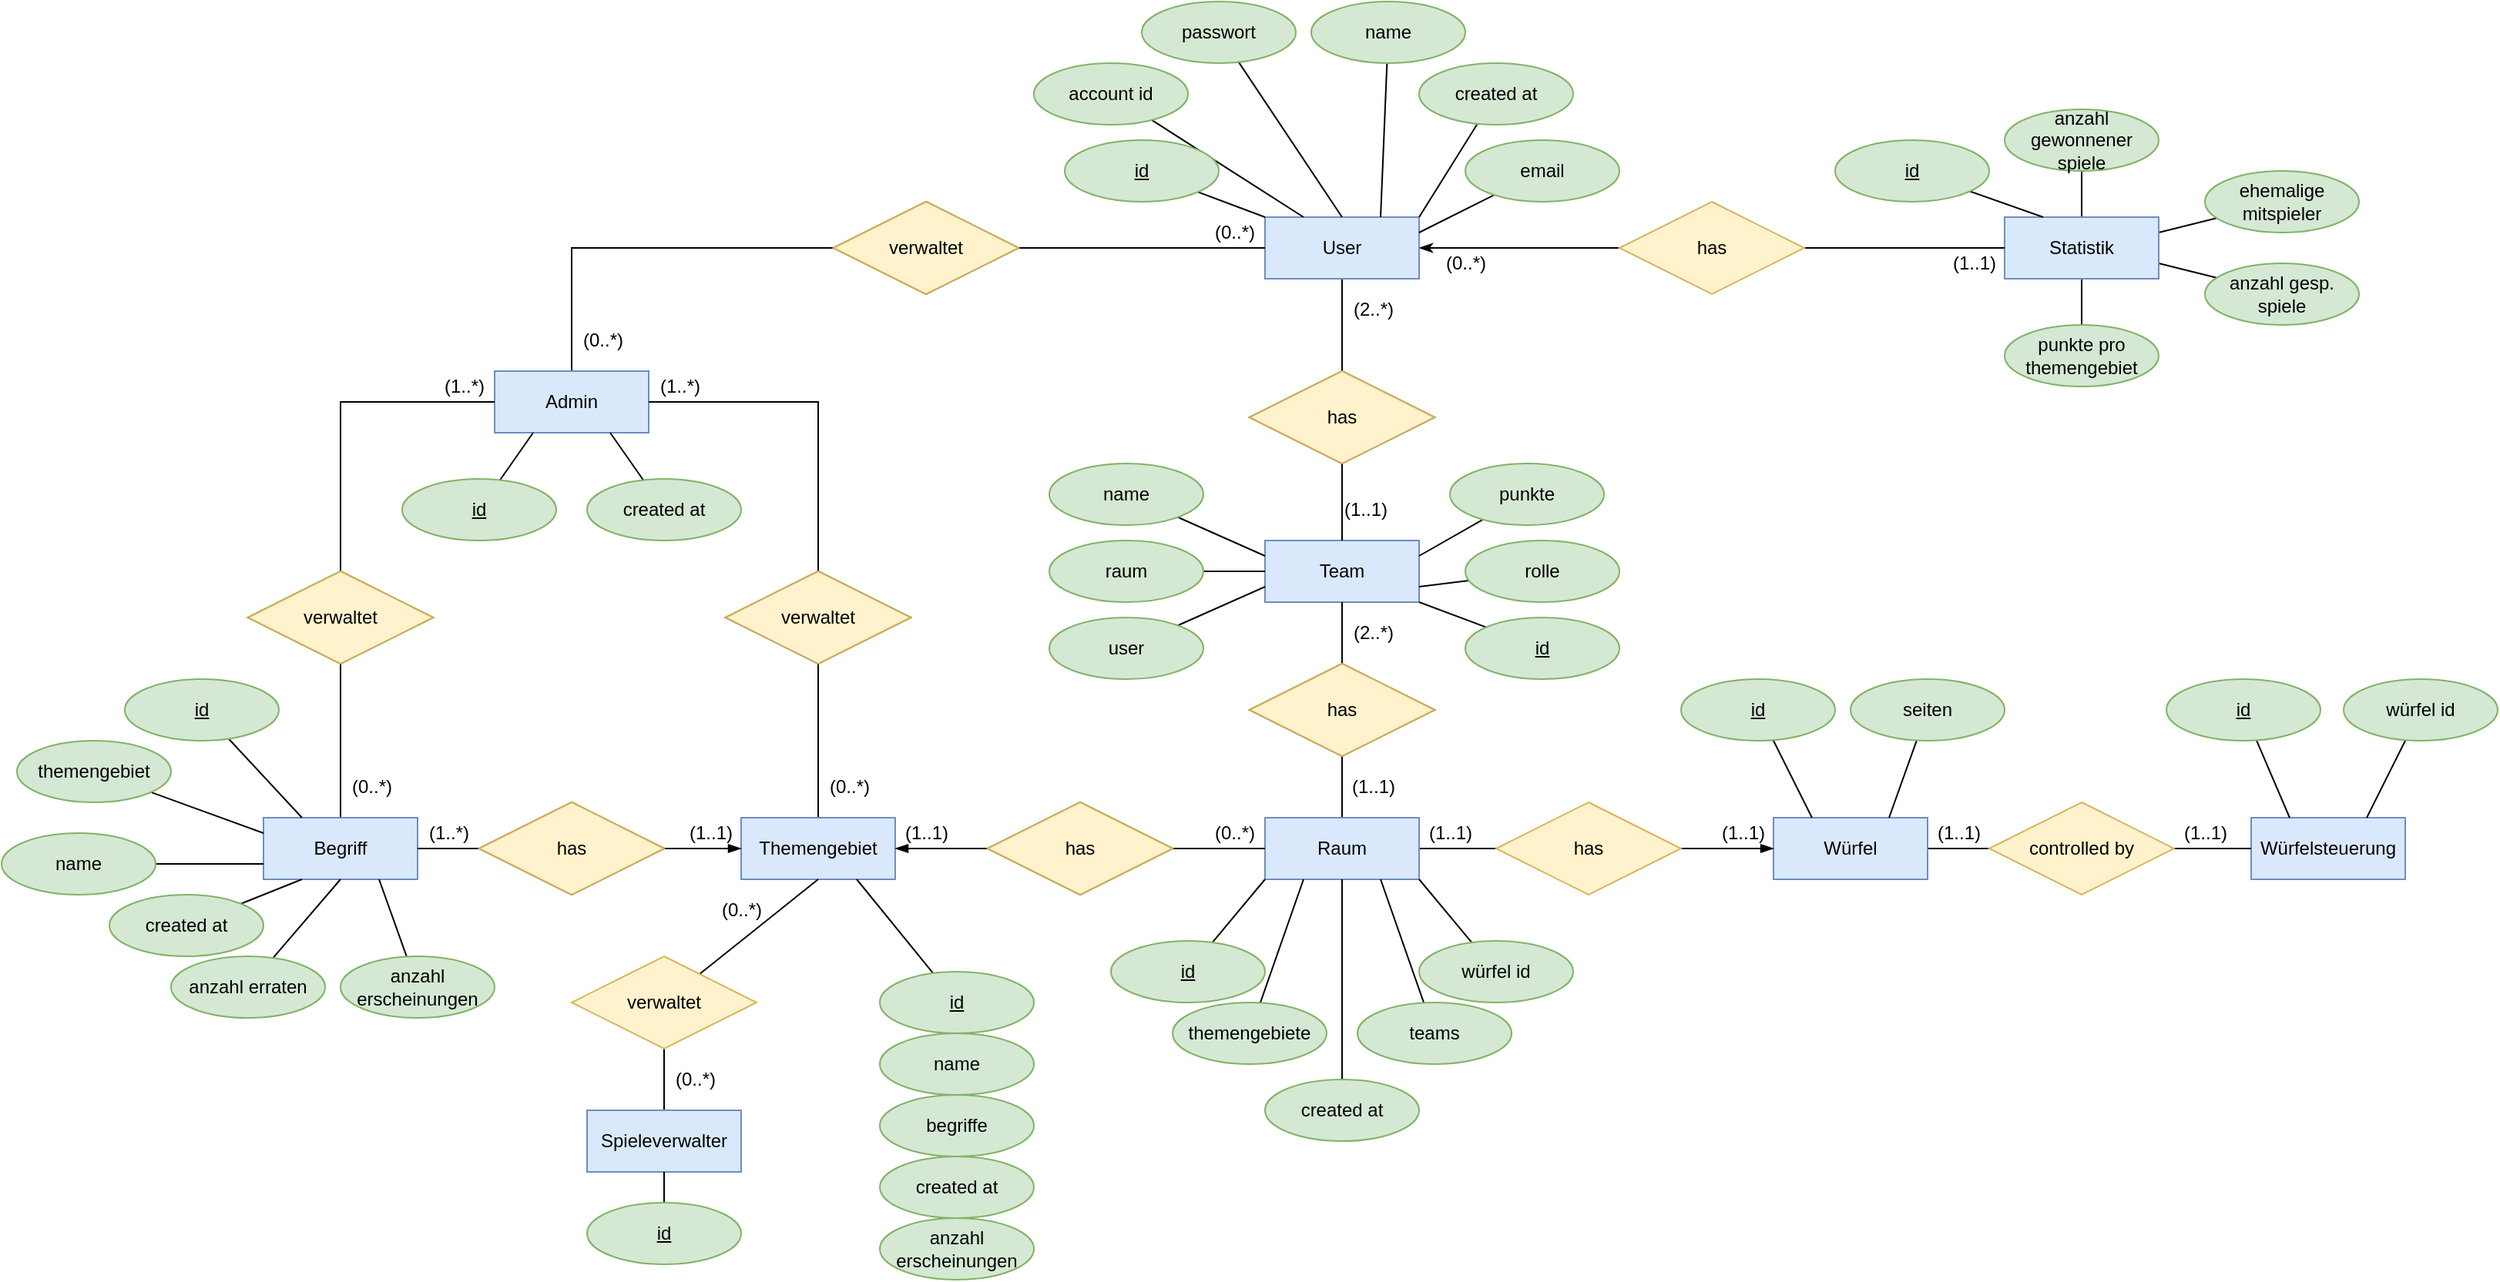 <mxfile version="14.4.8" type="device"><diagram id="R2lEEEUBdFMjLlhIrx00" name="Page-1"><mxGraphModel dx="2805" dy="898" grid="1" gridSize="10" guides="1" tooltips="1" connect="1" arrows="1" fold="1" page="1" pageScale="1" pageWidth="850" pageHeight="1100" math="0" shadow="0" extFonts="Permanent Marker^https://fonts.googleapis.com/css?family=Permanent+Marker"><root><mxCell id="0"/><mxCell id="1" parent="0"/><mxCell id="dy0Fi02Q34oEcbfbwxVx-148" style="edgeStyle=none;rounded=0;orthogonalLoop=1;jettySize=auto;html=1;entryX=0.5;entryY=0;entryDx=0;entryDy=0;endArrow=none;endFill=0;" edge="1" parent="1" source="dy0Fi02Q34oEcbfbwxVx-86" target="dy0Fi02Q34oEcbfbwxVx-147"><mxGeometry relative="1" as="geometry"/></mxCell><mxCell id="dy0Fi02Q34oEcbfbwxVx-316" style="edgeStyle=none;rounded=0;orthogonalLoop=1;jettySize=auto;html=1;entryX=0;entryY=0.5;entryDx=0;entryDy=0;endArrow=none;endFill=0;startArrow=classicThin;startFill=1;" edge="1" parent="1" source="dy0Fi02Q34oEcbfbwxVx-86" target="dy0Fi02Q34oEcbfbwxVx-315"><mxGeometry relative="1" as="geometry"/></mxCell><mxCell id="dy0Fi02Q34oEcbfbwxVx-86" value="&lt;div&gt;User&lt;/div&gt;" style="whiteSpace=wrap;html=1;align=center;fillColor=#dae8fc;strokeColor=#6c8ebf;" vertex="1" parent="1"><mxGeometry y="310" width="100" height="40" as="geometry"/></mxCell><mxCell id="dy0Fi02Q34oEcbfbwxVx-295" style="edgeStyle=none;rounded=0;orthogonalLoop=1;jettySize=auto;html=1;entryX=0.5;entryY=1;entryDx=0;entryDy=0;endArrow=none;endFill=0;" edge="1" parent="1" source="dy0Fi02Q34oEcbfbwxVx-87" target="dy0Fi02Q34oEcbfbwxVx-260"><mxGeometry relative="1" as="geometry"/></mxCell><mxCell id="dy0Fi02Q34oEcbfbwxVx-87" value="Spieleverwalter" style="whiteSpace=wrap;html=1;align=center;fillColor=#dae8fc;strokeColor=#6c8ebf;" vertex="1" parent="1"><mxGeometry x="-440" y="890" width="100" height="40" as="geometry"/></mxCell><mxCell id="dy0Fi02Q34oEcbfbwxVx-88" value="&lt;div&gt;Team&lt;/div&gt;" style="whiteSpace=wrap;html=1;align=center;fillColor=#dae8fc;strokeColor=#6c8ebf;" vertex="1" parent="1"><mxGeometry y="520" width="100" height="40" as="geometry"/></mxCell><mxCell id="dy0Fi02Q34oEcbfbwxVx-236" style="rounded=0;orthogonalLoop=1;jettySize=auto;html=1;entryX=0;entryY=0.5;entryDx=0;entryDy=0;endArrow=none;endFill=0;edgeStyle=orthogonalEdgeStyle;exitX=0.5;exitY=0;exitDx=0;exitDy=0;" edge="1" parent="1" source="dy0Fi02Q34oEcbfbwxVx-89" target="dy0Fi02Q34oEcbfbwxVx-230"><mxGeometry relative="1" as="geometry"/></mxCell><mxCell id="dy0Fi02Q34oEcbfbwxVx-89" value="Admin" style="whiteSpace=wrap;html=1;align=center;fillColor=#dae8fc;strokeColor=#6c8ebf;" vertex="1" parent="1"><mxGeometry x="-500" y="410" width="100" height="40" as="geometry"/></mxCell><mxCell id="dy0Fi02Q34oEcbfbwxVx-168" style="edgeStyle=none;rounded=0;orthogonalLoop=1;jettySize=auto;html=1;entryX=0.5;entryY=1;entryDx=0;entryDy=0;endArrow=none;endFill=0;" edge="1" parent="1" source="dy0Fi02Q34oEcbfbwxVx-91" target="dy0Fi02Q34oEcbfbwxVx-154"><mxGeometry relative="1" as="geometry"/></mxCell><mxCell id="dy0Fi02Q34oEcbfbwxVx-207" style="edgeStyle=none;rounded=0;orthogonalLoop=1;jettySize=auto;html=1;entryX=0;entryY=0.5;entryDx=0;entryDy=0;endArrow=none;endFill=0;" edge="1" parent="1" source="dy0Fi02Q34oEcbfbwxVx-91" target="dy0Fi02Q34oEcbfbwxVx-206"><mxGeometry relative="1" as="geometry"/></mxCell><mxCell id="dy0Fi02Q34oEcbfbwxVx-91" value="Raum" style="whiteSpace=wrap;html=1;align=center;fillColor=#dae8fc;strokeColor=#6c8ebf;" vertex="1" parent="1"><mxGeometry y="700" width="100" height="40" as="geometry"/></mxCell><mxCell id="dy0Fi02Q34oEcbfbwxVx-228" style="edgeStyle=none;rounded=0;orthogonalLoop=1;jettySize=auto;html=1;entryX=0.5;entryY=1;entryDx=0;entryDy=0;endArrow=none;endFill=0;" edge="1" parent="1" source="dy0Fi02Q34oEcbfbwxVx-92" target="dy0Fi02Q34oEcbfbwxVx-226"><mxGeometry relative="1" as="geometry"/></mxCell><mxCell id="dy0Fi02Q34oEcbfbwxVx-92" value="Themengebiet" style="whiteSpace=wrap;html=1;align=center;fillColor=#dae8fc;strokeColor=#6c8ebf;" vertex="1" parent="1"><mxGeometry x="-340" y="700" width="100" height="40" as="geometry"/></mxCell><mxCell id="dy0Fi02Q34oEcbfbwxVx-235" style="edgeStyle=orthogonalEdgeStyle;rounded=0;orthogonalLoop=1;jettySize=auto;html=1;entryX=0.5;entryY=1;entryDx=0;entryDy=0;endArrow=none;endFill=0;" edge="1" parent="1" source="dy0Fi02Q34oEcbfbwxVx-93" target="dy0Fi02Q34oEcbfbwxVx-229"><mxGeometry relative="1" as="geometry"/></mxCell><mxCell id="dy0Fi02Q34oEcbfbwxVx-93" value="Begriff" style="whiteSpace=wrap;html=1;align=center;fillColor=#dae8fc;strokeColor=#6c8ebf;" vertex="1" parent="1"><mxGeometry x="-650" y="700" width="100" height="40" as="geometry"/></mxCell><mxCell id="dy0Fi02Q34oEcbfbwxVx-210" style="edgeStyle=none;rounded=0;orthogonalLoop=1;jettySize=auto;html=1;entryX=0;entryY=0.5;entryDx=0;entryDy=0;endArrow=none;endFill=0;" edge="1" parent="1" source="dy0Fi02Q34oEcbfbwxVx-94" target="dy0Fi02Q34oEcbfbwxVx-209"><mxGeometry relative="1" as="geometry"/></mxCell><mxCell id="dy0Fi02Q34oEcbfbwxVx-94" value="Würfel" style="whiteSpace=wrap;html=1;align=center;fillColor=#dae8fc;strokeColor=#6c8ebf;" vertex="1" parent="1"><mxGeometry x="330" y="700" width="100" height="40" as="geometry"/></mxCell><mxCell id="dy0Fi02Q34oEcbfbwxVx-96" value="Würfelsteuerung" style="whiteSpace=wrap;html=1;align=center;fillColor=#dae8fc;strokeColor=#6c8ebf;" vertex="1" parent="1"><mxGeometry x="640" y="700" width="100" height="40" as="geometry"/></mxCell><mxCell id="dy0Fi02Q34oEcbfbwxVx-319" style="edgeStyle=none;rounded=0;orthogonalLoop=1;jettySize=auto;html=1;entryX=0.25;entryY=0;entryDx=0;entryDy=0;endArrow=none;endFill=0;" edge="1" parent="1" source="dy0Fi02Q34oEcbfbwxVx-98" target="dy0Fi02Q34oEcbfbwxVx-86"><mxGeometry relative="1" as="geometry"/></mxCell><mxCell id="dy0Fi02Q34oEcbfbwxVx-98" value="account id" style="ellipse;whiteSpace=wrap;html=1;align=center;fillColor=#d5e8d4;strokeColor=#82b366;" vertex="1" parent="1"><mxGeometry x="-150" y="210" width="100" height="40" as="geometry"/></mxCell><mxCell id="dy0Fi02Q34oEcbfbwxVx-321" style="edgeStyle=none;rounded=0;orthogonalLoop=1;jettySize=auto;html=1;entryX=0.75;entryY=0;entryDx=0;entryDy=0;endArrow=none;endFill=0;" edge="1" parent="1" source="dy0Fi02Q34oEcbfbwxVx-99" target="dy0Fi02Q34oEcbfbwxVx-86"><mxGeometry relative="1" as="geometry"/></mxCell><mxCell id="dy0Fi02Q34oEcbfbwxVx-99" value="name" style="ellipse;whiteSpace=wrap;html=1;align=center;fillColor=#d5e8d4;strokeColor=#82b366;" vertex="1" parent="1"><mxGeometry x="30" y="170" width="100" height="40" as="geometry"/></mxCell><mxCell id="dy0Fi02Q34oEcbfbwxVx-320" style="edgeStyle=none;rounded=0;orthogonalLoop=1;jettySize=auto;html=1;entryX=0.5;entryY=0;entryDx=0;entryDy=0;endArrow=none;endFill=0;" edge="1" parent="1" source="dy0Fi02Q34oEcbfbwxVx-100" target="dy0Fi02Q34oEcbfbwxVx-86"><mxGeometry relative="1" as="geometry"/></mxCell><mxCell id="dy0Fi02Q34oEcbfbwxVx-100" value="passwort" style="ellipse;whiteSpace=wrap;html=1;align=center;fillColor=#d5e8d4;strokeColor=#82b366;" vertex="1" parent="1"><mxGeometry x="-80" y="170" width="100" height="40" as="geometry"/></mxCell><mxCell id="dy0Fi02Q34oEcbfbwxVx-327" style="edgeStyle=none;rounded=0;orthogonalLoop=1;jettySize=auto;html=1;entryX=1;entryY=0.75;entryDx=0;entryDy=0;endArrow=none;endFill=0;" edge="1" parent="1" source="dy0Fi02Q34oEcbfbwxVx-102" target="dy0Fi02Q34oEcbfbwxVx-314"><mxGeometry relative="1" as="geometry"/></mxCell><mxCell id="dy0Fi02Q34oEcbfbwxVx-102" value="anzahl gesp. spiele" style="ellipse;whiteSpace=wrap;html=1;align=center;fillColor=#d5e8d4;strokeColor=#82b366;" vertex="1" parent="1"><mxGeometry x="610" y="340" width="100" height="40" as="geometry"/></mxCell><mxCell id="dy0Fi02Q34oEcbfbwxVx-325" style="edgeStyle=none;rounded=0;orthogonalLoop=1;jettySize=auto;html=1;entryX=0.5;entryY=0;entryDx=0;entryDy=0;endArrow=none;endFill=0;" edge="1" parent="1" source="dy0Fi02Q34oEcbfbwxVx-103" target="dy0Fi02Q34oEcbfbwxVx-314"><mxGeometry relative="1" as="geometry"/></mxCell><mxCell id="dy0Fi02Q34oEcbfbwxVx-103" value="anzahl gewonnener spiele" style="ellipse;whiteSpace=wrap;html=1;align=center;fillColor=#d5e8d4;strokeColor=#82b366;" vertex="1" parent="1"><mxGeometry x="480" y="240" width="100" height="40" as="geometry"/></mxCell><mxCell id="dy0Fi02Q34oEcbfbwxVx-326" style="edgeStyle=none;rounded=0;orthogonalLoop=1;jettySize=auto;html=1;entryX=1;entryY=0.25;entryDx=0;entryDy=0;endArrow=none;endFill=0;" edge="1" parent="1" source="dy0Fi02Q34oEcbfbwxVx-105" target="dy0Fi02Q34oEcbfbwxVx-314"><mxGeometry relative="1" as="geometry"/></mxCell><mxCell id="dy0Fi02Q34oEcbfbwxVx-105" value="ehemalige mitspieler" style="ellipse;whiteSpace=wrap;html=1;align=center;fillColor=#d5e8d4;strokeColor=#82b366;" vertex="1" parent="1"><mxGeometry x="610" y="280" width="100" height="40" as="geometry"/></mxCell><mxCell id="dy0Fi02Q34oEcbfbwxVx-271" style="edgeStyle=none;rounded=0;orthogonalLoop=1;jettySize=auto;html=1;entryX=0.25;entryY=1;entryDx=0;entryDy=0;endArrow=none;endFill=0;" edge="1" parent="1" source="dy0Fi02Q34oEcbfbwxVx-107" target="dy0Fi02Q34oEcbfbwxVx-89"><mxGeometry relative="1" as="geometry"/></mxCell><mxCell id="dy0Fi02Q34oEcbfbwxVx-107" value="&lt;u&gt;id&lt;/u&gt;" style="ellipse;whiteSpace=wrap;html=1;align=center;fillColor=#d5e8d4;strokeColor=#82b366;" vertex="1" parent="1"><mxGeometry x="-560" y="480" width="100" height="40" as="geometry"/></mxCell><mxCell id="dy0Fi02Q34oEcbfbwxVx-339" style="edgeStyle=none;rounded=0;orthogonalLoop=1;jettySize=auto;html=1;entryX=0;entryY=0.25;entryDx=0;entryDy=0;startArrow=none;startFill=0;endArrow=none;endFill=0;" edge="1" parent="1" source="dy0Fi02Q34oEcbfbwxVx-108" target="dy0Fi02Q34oEcbfbwxVx-88"><mxGeometry relative="1" as="geometry"/></mxCell><mxCell id="dy0Fi02Q34oEcbfbwxVx-108" value="name" style="ellipse;whiteSpace=wrap;html=1;align=center;fillColor=#d5e8d4;strokeColor=#82b366;" vertex="1" parent="1"><mxGeometry x="-140" y="470" width="100" height="40" as="geometry"/></mxCell><mxCell id="dy0Fi02Q34oEcbfbwxVx-278" style="edgeStyle=none;rounded=0;orthogonalLoop=1;jettySize=auto;html=1;entryX=0.5;entryY=1;entryDx=0;entryDy=0;endArrow=none;endFill=0;" edge="1" parent="1" source="dy0Fi02Q34oEcbfbwxVx-109" target="dy0Fi02Q34oEcbfbwxVx-87"><mxGeometry relative="1" as="geometry"/></mxCell><mxCell id="dy0Fi02Q34oEcbfbwxVx-109" value="&lt;u&gt;id&lt;/u&gt;" style="ellipse;whiteSpace=wrap;html=1;align=center;fillColor=#d5e8d4;strokeColor=#82b366;" vertex="1" parent="1"><mxGeometry x="-440" y="950" width="100" height="40" as="geometry"/></mxCell><mxCell id="dy0Fi02Q34oEcbfbwxVx-341" style="edgeStyle=none;rounded=0;orthogonalLoop=1;jettySize=auto;html=1;entryX=0;entryY=0.75;entryDx=0;entryDy=0;startArrow=none;startFill=0;endArrow=none;endFill=0;" edge="1" parent="1" source="dy0Fi02Q34oEcbfbwxVx-110" target="dy0Fi02Q34oEcbfbwxVx-88"><mxGeometry relative="1" as="geometry"/></mxCell><mxCell id="dy0Fi02Q34oEcbfbwxVx-110" value="user" style="ellipse;whiteSpace=wrap;html=1;align=center;fillColor=#d5e8d4;strokeColor=#82b366;" vertex="1" parent="1"><mxGeometry x="-140" y="570" width="100" height="40" as="geometry"/></mxCell><mxCell id="dy0Fi02Q34oEcbfbwxVx-337" style="edgeStyle=none;rounded=0;orthogonalLoop=1;jettySize=auto;html=1;entryX=1;entryY=0.75;entryDx=0;entryDy=0;startArrow=none;startFill=0;endArrow=none;endFill=0;" edge="1" parent="1" source="dy0Fi02Q34oEcbfbwxVx-111" target="dy0Fi02Q34oEcbfbwxVx-88"><mxGeometry relative="1" as="geometry"/></mxCell><mxCell id="dy0Fi02Q34oEcbfbwxVx-111" value="rolle" style="ellipse;whiteSpace=wrap;html=1;align=center;fillColor=#d5e8d4;strokeColor=#82b366;" vertex="1" parent="1"><mxGeometry x="130" y="520" width="100" height="40" as="geometry"/></mxCell><mxCell id="dy0Fi02Q34oEcbfbwxVx-338" style="edgeStyle=none;rounded=0;orthogonalLoop=1;jettySize=auto;html=1;entryX=1;entryY=0.25;entryDx=0;entryDy=0;startArrow=none;startFill=0;endArrow=none;endFill=0;" edge="1" parent="1" source="dy0Fi02Q34oEcbfbwxVx-112" target="dy0Fi02Q34oEcbfbwxVx-88"><mxGeometry relative="1" as="geometry"/></mxCell><mxCell id="dy0Fi02Q34oEcbfbwxVx-112" value="punkte" style="ellipse;whiteSpace=wrap;html=1;align=center;fillColor=#d5e8d4;strokeColor=#82b366;" vertex="1" parent="1"><mxGeometry x="120" y="470" width="100" height="40" as="geometry"/></mxCell><mxCell id="dy0Fi02Q34oEcbfbwxVx-340" style="edgeStyle=none;rounded=0;orthogonalLoop=1;jettySize=auto;html=1;entryX=0;entryY=0.5;entryDx=0;entryDy=0;startArrow=none;startFill=0;endArrow=none;endFill=0;" edge="1" parent="1" source="dy0Fi02Q34oEcbfbwxVx-113" target="dy0Fi02Q34oEcbfbwxVx-88"><mxGeometry relative="1" as="geometry"/></mxCell><mxCell id="dy0Fi02Q34oEcbfbwxVx-113" value="raum" style="ellipse;whiteSpace=wrap;html=1;align=center;fillColor=#d5e8d4;strokeColor=#82b366;" vertex="1" parent="1"><mxGeometry x="-140" y="520" width="100" height="40" as="geometry"/></mxCell><mxCell id="dy0Fi02Q34oEcbfbwxVx-114" value="name" style="ellipse;whiteSpace=wrap;html=1;align=center;fillColor=#d5e8d4;strokeColor=#82b366;" vertex="1" parent="1"><mxGeometry x="-250" y="840" width="100" height="40" as="geometry"/></mxCell><mxCell id="dy0Fi02Q34oEcbfbwxVx-115" value="begriffe" style="ellipse;whiteSpace=wrap;html=1;align=center;fillColor=#d5e8d4;strokeColor=#82b366;" vertex="1" parent="1"><mxGeometry x="-250" y="880" width="100" height="40" as="geometry"/></mxCell><mxCell id="dy0Fi02Q34oEcbfbwxVx-332" style="edgeStyle=none;rounded=0;orthogonalLoop=1;jettySize=auto;html=1;entryX=0;entryY=1;entryDx=0;entryDy=0;startArrow=none;startFill=0;endArrow=none;endFill=0;" edge="1" parent="1" source="dy0Fi02Q34oEcbfbwxVx-116" target="dy0Fi02Q34oEcbfbwxVx-91"><mxGeometry relative="1" as="geometry"/></mxCell><mxCell id="dy0Fi02Q34oEcbfbwxVx-116" value="&lt;u&gt;id&lt;/u&gt;" style="ellipse;whiteSpace=wrap;html=1;align=center;fillColor=#d5e8d4;strokeColor=#82b366;" vertex="1" parent="1"><mxGeometry x="-100" y="780" width="100" height="40" as="geometry"/></mxCell><mxCell id="dy0Fi02Q34oEcbfbwxVx-336" style="edgeStyle=none;rounded=0;orthogonalLoop=1;jettySize=auto;html=1;entryX=1;entryY=1;entryDx=0;entryDy=0;startArrow=none;startFill=0;endArrow=none;endFill=0;" edge="1" parent="1" source="dy0Fi02Q34oEcbfbwxVx-117" target="dy0Fi02Q34oEcbfbwxVx-91"><mxGeometry relative="1" as="geometry"/></mxCell><mxCell id="dy0Fi02Q34oEcbfbwxVx-117" value="würfel id" style="ellipse;whiteSpace=wrap;html=1;align=center;fillColor=#d5e8d4;strokeColor=#82b366;" vertex="1" parent="1"><mxGeometry x="100" y="780" width="100" height="40" as="geometry"/></mxCell><mxCell id="dy0Fi02Q34oEcbfbwxVx-335" style="edgeStyle=none;rounded=0;orthogonalLoop=1;jettySize=auto;html=1;entryX=0.75;entryY=1;entryDx=0;entryDy=0;startArrow=none;startFill=0;endArrow=none;endFill=0;" edge="1" parent="1" source="dy0Fi02Q34oEcbfbwxVx-118" target="dy0Fi02Q34oEcbfbwxVx-91"><mxGeometry relative="1" as="geometry"/></mxCell><mxCell id="dy0Fi02Q34oEcbfbwxVx-118" value="teams" style="ellipse;whiteSpace=wrap;html=1;align=center;fillColor=#d5e8d4;strokeColor=#82b366;" vertex="1" parent="1"><mxGeometry x="60" y="820" width="100" height="40" as="geometry"/></mxCell><mxCell id="dy0Fi02Q34oEcbfbwxVx-333" style="edgeStyle=none;rounded=0;orthogonalLoop=1;jettySize=auto;html=1;entryX=0.25;entryY=1;entryDx=0;entryDy=0;startArrow=none;startFill=0;endArrow=none;endFill=0;" edge="1" parent="1" source="dy0Fi02Q34oEcbfbwxVx-119" target="dy0Fi02Q34oEcbfbwxVx-91"><mxGeometry relative="1" as="geometry"/></mxCell><mxCell id="dy0Fi02Q34oEcbfbwxVx-119" value="themengebiete" style="ellipse;whiteSpace=wrap;html=1;align=center;fillColor=#d5e8d4;strokeColor=#82b366;" vertex="1" parent="1"><mxGeometry x="-60" y="820" width="100" height="40" as="geometry"/></mxCell><mxCell id="dy0Fi02Q34oEcbfbwxVx-279" style="edgeStyle=none;rounded=0;orthogonalLoop=1;jettySize=auto;html=1;entryX=0.25;entryY=0;entryDx=0;entryDy=0;endArrow=none;endFill=0;" edge="1" parent="1" source="dy0Fi02Q34oEcbfbwxVx-120" target="dy0Fi02Q34oEcbfbwxVx-94"><mxGeometry relative="1" as="geometry"/></mxCell><mxCell id="dy0Fi02Q34oEcbfbwxVx-120" value="&lt;u&gt;id&lt;/u&gt;" style="ellipse;whiteSpace=wrap;html=1;align=center;fillColor=#d5e8d4;strokeColor=#82b366;" vertex="1" parent="1"><mxGeometry x="270" y="610" width="100" height="40" as="geometry"/></mxCell><mxCell id="dy0Fi02Q34oEcbfbwxVx-280" style="edgeStyle=none;rounded=0;orthogonalLoop=1;jettySize=auto;html=1;entryX=0.75;entryY=0;entryDx=0;entryDy=0;endArrow=none;endFill=0;" edge="1" parent="1" source="dy0Fi02Q34oEcbfbwxVx-121" target="dy0Fi02Q34oEcbfbwxVx-94"><mxGeometry relative="1" as="geometry"/></mxCell><mxCell id="dy0Fi02Q34oEcbfbwxVx-121" value="seiten" style="ellipse;whiteSpace=wrap;html=1;align=center;fillColor=#d5e8d4;strokeColor=#82b366;" vertex="1" parent="1"><mxGeometry x="380" y="610" width="100" height="40" as="geometry"/></mxCell><mxCell id="dy0Fi02Q34oEcbfbwxVx-281" style="edgeStyle=none;rounded=0;orthogonalLoop=1;jettySize=auto;html=1;entryX=0.25;entryY=0;entryDx=0;entryDy=0;endArrow=none;endFill=0;" edge="1" parent="1" source="dy0Fi02Q34oEcbfbwxVx-122" target="dy0Fi02Q34oEcbfbwxVx-96"><mxGeometry relative="1" as="geometry"/></mxCell><mxCell id="dy0Fi02Q34oEcbfbwxVx-122" value="&lt;u&gt;id&lt;/u&gt;" style="ellipse;whiteSpace=wrap;html=1;align=center;fillColor=#d5e8d4;strokeColor=#82b366;" vertex="1" parent="1"><mxGeometry x="585" y="610" width="100" height="40" as="geometry"/></mxCell><mxCell id="dy0Fi02Q34oEcbfbwxVx-282" style="edgeStyle=none;rounded=0;orthogonalLoop=1;jettySize=auto;html=1;entryX=0.75;entryY=0;entryDx=0;entryDy=0;endArrow=none;endFill=0;" edge="1" parent="1" source="dy0Fi02Q34oEcbfbwxVx-123" target="dy0Fi02Q34oEcbfbwxVx-96"><mxGeometry relative="1" as="geometry"/></mxCell><mxCell id="dy0Fi02Q34oEcbfbwxVx-123" value="würfel id" style="ellipse;whiteSpace=wrap;html=1;align=center;fillColor=#d5e8d4;strokeColor=#82b366;" vertex="1" parent="1"><mxGeometry x="700" y="610" width="100" height="40" as="geometry"/></mxCell><mxCell id="dy0Fi02Q34oEcbfbwxVx-273" style="edgeStyle=none;rounded=0;orthogonalLoop=1;jettySize=auto;html=1;entryX=0;entryY=0.75;entryDx=0;entryDy=0;endArrow=none;endFill=0;" edge="1" parent="1" source="dy0Fi02Q34oEcbfbwxVx-124" target="dy0Fi02Q34oEcbfbwxVx-93"><mxGeometry relative="1" as="geometry"/></mxCell><mxCell id="dy0Fi02Q34oEcbfbwxVx-124" value="name" style="ellipse;whiteSpace=wrap;html=1;align=center;fillColor=#d5e8d4;strokeColor=#82b366;" vertex="1" parent="1"><mxGeometry x="-820" y="710" width="100" height="40" as="geometry"/></mxCell><mxCell id="dy0Fi02Q34oEcbfbwxVx-272" style="edgeStyle=none;rounded=0;orthogonalLoop=1;jettySize=auto;html=1;entryX=0;entryY=0.25;entryDx=0;entryDy=0;endArrow=none;endFill=0;" edge="1" parent="1" source="dy0Fi02Q34oEcbfbwxVx-125" target="dy0Fi02Q34oEcbfbwxVx-93"><mxGeometry relative="1" as="geometry"/></mxCell><mxCell id="dy0Fi02Q34oEcbfbwxVx-125" value="themengebiet" style="ellipse;whiteSpace=wrap;html=1;align=center;fillColor=#d5e8d4;strokeColor=#82b366;" vertex="1" parent="1"><mxGeometry x="-810" y="650" width="100" height="40" as="geometry"/></mxCell><mxCell id="dy0Fi02Q34oEcbfbwxVx-149" style="edgeStyle=none;rounded=0;orthogonalLoop=1;jettySize=auto;html=1;entryX=0.5;entryY=0;entryDx=0;entryDy=0;endArrow=none;endFill=0;" edge="1" parent="1" source="dy0Fi02Q34oEcbfbwxVx-147" target="dy0Fi02Q34oEcbfbwxVx-88"><mxGeometry relative="1" as="geometry"/></mxCell><mxCell id="dy0Fi02Q34oEcbfbwxVx-147" value="has" style="shape=rhombus;perimeter=rhombusPerimeter;whiteSpace=wrap;html=1;align=center;" vertex="1" parent="1"><mxGeometry x="-10" y="410" width="120" height="60" as="geometry"/></mxCell><mxCell id="dy0Fi02Q34oEcbfbwxVx-150" value="(2..*)" style="text;html=1;align=center;verticalAlign=middle;resizable=0;points=[];autosize=1;" vertex="1" parent="1"><mxGeometry x="50" y="360" width="40" height="20" as="geometry"/></mxCell><mxCell id="dy0Fi02Q34oEcbfbwxVx-151" value="(1..1)" style="text;html=1;align=center;verticalAlign=middle;resizable=0;points=[];autosize=1;" vertex="1" parent="1"><mxGeometry x="45" y="490" width="40" height="20" as="geometry"/></mxCell><mxCell id="dy0Fi02Q34oEcbfbwxVx-167" style="edgeStyle=none;rounded=0;orthogonalLoop=1;jettySize=auto;html=1;entryX=0.5;entryY=1;entryDx=0;entryDy=0;endArrow=none;endFill=0;" edge="1" parent="1" source="dy0Fi02Q34oEcbfbwxVx-154" target="dy0Fi02Q34oEcbfbwxVx-88"><mxGeometry relative="1" as="geometry"/></mxCell><mxCell id="dy0Fi02Q34oEcbfbwxVx-154" value="has" style="shape=rhombus;perimeter=rhombusPerimeter;whiteSpace=wrap;html=1;align=center;" vertex="1" parent="1"><mxGeometry x="-10" y="600" width="120" height="60" as="geometry"/></mxCell><mxCell id="dy0Fi02Q34oEcbfbwxVx-169" value="(1..1)" style="text;html=1;align=center;verticalAlign=middle;resizable=0;points=[];autosize=1;" vertex="1" parent="1"><mxGeometry x="50" y="670" width="40" height="20" as="geometry"/></mxCell><mxCell id="dy0Fi02Q34oEcbfbwxVx-170" value="(2..*)" style="text;html=1;align=center;verticalAlign=middle;resizable=0;points=[];autosize=1;" vertex="1" parent="1"><mxGeometry x="50" y="570" width="40" height="20" as="geometry"/></mxCell><mxCell id="dy0Fi02Q34oEcbfbwxVx-318" style="edgeStyle=none;rounded=0;orthogonalLoop=1;jettySize=auto;html=1;entryX=0;entryY=0;entryDx=0;entryDy=0;endArrow=none;endFill=0;" edge="1" parent="1" source="dy0Fi02Q34oEcbfbwxVx-175" target="dy0Fi02Q34oEcbfbwxVx-86"><mxGeometry relative="1" as="geometry"/></mxCell><mxCell id="dy0Fi02Q34oEcbfbwxVx-175" value="&lt;u&gt;id&lt;/u&gt;" style="ellipse;whiteSpace=wrap;html=1;align=center;fillColor=#d5e8d4;strokeColor=#82b366;" vertex="1" parent="1"><mxGeometry x="-130" y="260" width="100" height="40" as="geometry"/></mxCell><mxCell id="dy0Fi02Q34oEcbfbwxVx-322" style="edgeStyle=none;rounded=0;orthogonalLoop=1;jettySize=auto;html=1;entryX=1;entryY=0;entryDx=0;entryDy=0;endArrow=none;endFill=0;" edge="1" parent="1" source="dy0Fi02Q34oEcbfbwxVx-176" target="dy0Fi02Q34oEcbfbwxVx-86"><mxGeometry relative="1" as="geometry"/></mxCell><mxCell id="dy0Fi02Q34oEcbfbwxVx-176" value="created at" style="ellipse;whiteSpace=wrap;html=1;align=center;fillColor=#d5e8d4;strokeColor=#82b366;" vertex="1" parent="1"><mxGeometry x="100" y="210" width="100" height="40" as="geometry"/></mxCell><mxCell id="dy0Fi02Q34oEcbfbwxVx-324" style="edgeStyle=none;rounded=0;orthogonalLoop=1;jettySize=auto;html=1;entryX=0.5;entryY=1;entryDx=0;entryDy=0;endArrow=none;endFill=0;" edge="1" parent="1" source="dy0Fi02Q34oEcbfbwxVx-181" target="dy0Fi02Q34oEcbfbwxVx-314"><mxGeometry relative="1" as="geometry"/></mxCell><mxCell id="dy0Fi02Q34oEcbfbwxVx-181" value="punkte pro themengebiet" style="ellipse;whiteSpace=wrap;html=1;align=center;fillColor=#d5e8d4;strokeColor=#82b366;" vertex="1" parent="1"><mxGeometry x="480" y="380" width="100" height="40" as="geometry"/></mxCell><mxCell id="dy0Fi02Q34oEcbfbwxVx-323" style="edgeStyle=none;rounded=0;orthogonalLoop=1;jettySize=auto;html=1;entryX=1;entryY=0.25;entryDx=0;entryDy=0;endArrow=none;endFill=0;" edge="1" parent="1" source="dy0Fi02Q34oEcbfbwxVx-182" target="dy0Fi02Q34oEcbfbwxVx-86"><mxGeometry relative="1" as="geometry"/></mxCell><mxCell id="dy0Fi02Q34oEcbfbwxVx-182" value="email" style="ellipse;whiteSpace=wrap;html=1;align=center;fillColor=#d5e8d4;strokeColor=#82b366;" vertex="1" parent="1"><mxGeometry x="130" y="260" width="100" height="40" as="geometry"/></mxCell><mxCell id="dy0Fi02Q34oEcbfbwxVx-224" style="edgeStyle=none;rounded=0;orthogonalLoop=1;jettySize=auto;html=1;entryX=0;entryY=0.5;entryDx=0;entryDy=0;endArrow=none;endFill=0;" edge="1" parent="1" source="dy0Fi02Q34oEcbfbwxVx-189" target="dy0Fi02Q34oEcbfbwxVx-91"><mxGeometry relative="1" as="geometry"/></mxCell><mxCell id="dy0Fi02Q34oEcbfbwxVx-189" value="has" style="shape=rhombus;perimeter=rhombusPerimeter;whiteSpace=wrap;html=1;align=center;" vertex="1" parent="1"><mxGeometry x="-180" y="690" width="120" height="60" as="geometry"/></mxCell><mxCell id="dy0Fi02Q34oEcbfbwxVx-195" value="(1..1)" style="text;html=1;align=center;verticalAlign=middle;resizable=0;points=[];autosize=1;" vertex="1" parent="1"><mxGeometry x="-240" y="700" width="40" height="20" as="geometry"/></mxCell><mxCell id="dy0Fi02Q34oEcbfbwxVx-196" value="(0..*)" style="text;html=1;align=center;verticalAlign=middle;resizable=0;points=[];autosize=1;" vertex="1" parent="1"><mxGeometry x="-40" y="700" width="40" height="20" as="geometry"/></mxCell><mxCell id="dy0Fi02Q34oEcbfbwxVx-223" style="edgeStyle=none;rounded=0;orthogonalLoop=1;jettySize=auto;html=1;entryX=1;entryY=0.5;entryDx=0;entryDy=0;endArrow=none;endFill=0;" edge="1" parent="1" source="dy0Fi02Q34oEcbfbwxVx-197" target="dy0Fi02Q34oEcbfbwxVx-93"><mxGeometry relative="1" as="geometry"/></mxCell><mxCell id="dy0Fi02Q34oEcbfbwxVx-197" value="has" style="shape=rhombus;perimeter=rhombusPerimeter;whiteSpace=wrap;html=1;align=center;" vertex="1" parent="1"><mxGeometry x="-510" y="690" width="120" height="60" as="geometry"/></mxCell><mxCell id="dy0Fi02Q34oEcbfbwxVx-200" value="(1..1)" style="text;html=1;align=center;verticalAlign=middle;resizable=0;points=[];autosize=1;" vertex="1" parent="1"><mxGeometry x="-380" y="700" width="40" height="20" as="geometry"/></mxCell><mxCell id="dy0Fi02Q34oEcbfbwxVx-204" value="(1..*)" style="text;html=1;align=center;verticalAlign=middle;resizable=0;points=[];autosize=1;" vertex="1" parent="1"><mxGeometry x="-550" y="700" width="40" height="20" as="geometry"/></mxCell><mxCell id="dy0Fi02Q34oEcbfbwxVx-208" style="edgeStyle=none;rounded=0;orthogonalLoop=1;jettySize=auto;html=1;entryX=0;entryY=0.5;entryDx=0;entryDy=0;endArrow=blockThin;endFill=1;" edge="1" parent="1" source="dy0Fi02Q34oEcbfbwxVx-206" target="dy0Fi02Q34oEcbfbwxVx-94"><mxGeometry relative="1" as="geometry"/></mxCell><mxCell id="dy0Fi02Q34oEcbfbwxVx-206" value="has" style="shape=rhombus;perimeter=rhombusPerimeter;whiteSpace=wrap;html=1;align=center;fillColor=#fff2cc;strokeColor=#d6b656;" vertex="1" parent="1"><mxGeometry x="150" y="690" width="120" height="60" as="geometry"/></mxCell><mxCell id="dy0Fi02Q34oEcbfbwxVx-211" style="edgeStyle=none;rounded=0;orthogonalLoop=1;jettySize=auto;html=1;entryX=0;entryY=0.5;entryDx=0;entryDy=0;endArrow=none;endFill=0;" edge="1" parent="1" source="dy0Fi02Q34oEcbfbwxVx-209" target="dy0Fi02Q34oEcbfbwxVx-96"><mxGeometry relative="1" as="geometry"/></mxCell><mxCell id="dy0Fi02Q34oEcbfbwxVx-209" value="controlled by" style="shape=rhombus;perimeter=rhombusPerimeter;whiteSpace=wrap;html=1;align=center;fillColor=#fff2cc;strokeColor=#d6b656;" vertex="1" parent="1"><mxGeometry x="470" y="690" width="120" height="60" as="geometry"/></mxCell><mxCell id="dy0Fi02Q34oEcbfbwxVx-212" value="(1..1)" style="text;html=1;align=center;verticalAlign=middle;resizable=0;points=[];autosize=1;" vertex="1" parent="1"><mxGeometry x="100" y="700" width="40" height="20" as="geometry"/></mxCell><mxCell id="dy0Fi02Q34oEcbfbwxVx-213" value="(1..1)" style="text;html=1;align=center;verticalAlign=middle;resizable=0;points=[];autosize=1;" vertex="1" parent="1"><mxGeometry x="290" y="700" width="40" height="20" as="geometry"/></mxCell><mxCell id="dy0Fi02Q34oEcbfbwxVx-214" value="(1..1)" style="text;html=1;align=center;verticalAlign=middle;resizable=0;points=[];autosize=1;" vertex="1" parent="1"><mxGeometry x="430" y="700" width="40" height="20" as="geometry"/></mxCell><mxCell id="dy0Fi02Q34oEcbfbwxVx-215" value="(1..1)" style="text;html=1;align=center;verticalAlign=middle;resizable=0;points=[];autosize=1;" vertex="1" parent="1"><mxGeometry x="590" y="700" width="40" height="20" as="geometry"/></mxCell><mxCell id="dy0Fi02Q34oEcbfbwxVx-219" style="edgeStyle=none;rounded=0;orthogonalLoop=1;jettySize=auto;html=1;exitX=0.5;exitY=0;exitDx=0;exitDy=0;endArrow=none;endFill=0;fillColor=#d5e8d4;strokeColor=#82b366;" edge="1" parent="1" source="dy0Fi02Q34oEcbfbwxVx-182" target="dy0Fi02Q34oEcbfbwxVx-182"><mxGeometry relative="1" as="geometry"/></mxCell><mxCell id="dy0Fi02Q34oEcbfbwxVx-232" style="edgeStyle=orthogonalEdgeStyle;rounded=0;orthogonalLoop=1;jettySize=auto;html=1;entryX=1;entryY=0.5;entryDx=0;entryDy=0;endArrow=none;endFill=0;exitX=0.5;exitY=0;exitDx=0;exitDy=0;" edge="1" parent="1" source="dy0Fi02Q34oEcbfbwxVx-226" target="dy0Fi02Q34oEcbfbwxVx-89"><mxGeometry relative="1" as="geometry"/></mxCell><mxCell id="dy0Fi02Q34oEcbfbwxVx-226" value="verwaltet" style="shape=rhombus;perimeter=rhombusPerimeter;whiteSpace=wrap;html=1;align=center;" vertex="1" parent="1"><mxGeometry x="-350" y="540" width="120" height="60" as="geometry"/></mxCell><mxCell id="dy0Fi02Q34oEcbfbwxVx-231" style="edgeStyle=orthogonalEdgeStyle;rounded=0;orthogonalLoop=1;jettySize=auto;html=1;entryX=0;entryY=0.5;entryDx=0;entryDy=0;endArrow=none;endFill=0;exitX=0.5;exitY=0;exitDx=0;exitDy=0;" edge="1" parent="1" source="dy0Fi02Q34oEcbfbwxVx-229" target="dy0Fi02Q34oEcbfbwxVx-89"><mxGeometry relative="1" as="geometry"/></mxCell><mxCell id="dy0Fi02Q34oEcbfbwxVx-229" value="verwaltet" style="shape=rhombus;perimeter=rhombusPerimeter;whiteSpace=wrap;html=1;align=center;" vertex="1" parent="1"><mxGeometry x="-660" y="540" width="120" height="60" as="geometry"/></mxCell><mxCell id="dy0Fi02Q34oEcbfbwxVx-237" style="edgeStyle=orthogonalEdgeStyle;rounded=0;orthogonalLoop=1;jettySize=auto;html=1;entryX=0;entryY=0.5;entryDx=0;entryDy=0;endArrow=none;endFill=0;" edge="1" parent="1" source="dy0Fi02Q34oEcbfbwxVx-230" target="dy0Fi02Q34oEcbfbwxVx-86"><mxGeometry relative="1" as="geometry"/></mxCell><mxCell id="dy0Fi02Q34oEcbfbwxVx-230" value="verwaltet" style="shape=rhombus;perimeter=rhombusPerimeter;whiteSpace=wrap;html=1;align=center;" vertex="1" parent="1"><mxGeometry x="-280" y="300" width="120" height="60" as="geometry"/></mxCell><mxCell id="dy0Fi02Q34oEcbfbwxVx-241" value="(0..*)" style="text;html=1;align=center;verticalAlign=middle;resizable=0;points=[];autosize=1;" vertex="1" parent="1"><mxGeometry x="-290" y="670" width="40" height="20" as="geometry"/></mxCell><mxCell id="dy0Fi02Q34oEcbfbwxVx-242" value="(1..*)" style="text;html=1;align=center;verticalAlign=middle;resizable=0;points=[];autosize=1;" vertex="1" parent="1"><mxGeometry x="-400" y="410" width="40" height="20" as="geometry"/></mxCell><mxCell id="dy0Fi02Q34oEcbfbwxVx-243" value="(0..*)" style="text;html=1;align=center;verticalAlign=middle;resizable=0;points=[];autosize=1;" vertex="1" parent="1"><mxGeometry x="-600" y="670" width="40" height="20" as="geometry"/></mxCell><mxCell id="dy0Fi02Q34oEcbfbwxVx-244" value="(1..*)" style="text;html=1;align=center;verticalAlign=middle;resizable=0;points=[];autosize=1;" vertex="1" parent="1"><mxGeometry x="-540" y="410" width="40" height="20" as="geometry"/></mxCell><mxCell id="dy0Fi02Q34oEcbfbwxVx-245" value="(0..*)" style="text;html=1;align=center;verticalAlign=middle;resizable=0;points=[];autosize=1;" vertex="1" parent="1"><mxGeometry x="-40" y="310" width="40" height="20" as="geometry"/></mxCell><mxCell id="dy0Fi02Q34oEcbfbwxVx-246" value="(0..*)" style="text;html=1;align=center;verticalAlign=middle;resizable=0;points=[];autosize=1;" vertex="1" parent="1"><mxGeometry x="-450" y="380" width="40" height="20" as="geometry"/></mxCell><mxCell id="dy0Fi02Q34oEcbfbwxVx-270" style="edgeStyle=none;rounded=0;orthogonalLoop=1;jettySize=auto;html=1;entryX=0.75;entryY=1;entryDx=0;entryDy=0;endArrow=none;endFill=0;" edge="1" parent="1" source="dy0Fi02Q34oEcbfbwxVx-248" target="dy0Fi02Q34oEcbfbwxVx-89"><mxGeometry relative="1" as="geometry"/></mxCell><mxCell id="dy0Fi02Q34oEcbfbwxVx-248" value="created at" style="ellipse;whiteSpace=wrap;html=1;align=center;fillColor=#d5e8d4;strokeColor=#82b366;" vertex="1" parent="1"><mxGeometry x="-440" y="480" width="100" height="40" as="geometry"/></mxCell><mxCell id="dy0Fi02Q34oEcbfbwxVx-275" style="edgeStyle=none;rounded=0;orthogonalLoop=1;jettySize=auto;html=1;entryX=0.25;entryY=1;entryDx=0;entryDy=0;endArrow=none;endFill=0;" edge="1" parent="1" source="dy0Fi02Q34oEcbfbwxVx-249" target="dy0Fi02Q34oEcbfbwxVx-93"><mxGeometry relative="1" as="geometry"/></mxCell><mxCell id="dy0Fi02Q34oEcbfbwxVx-249" value="created at" style="ellipse;whiteSpace=wrap;html=1;align=center;fillColor=#d5e8d4;strokeColor=#82b366;" vertex="1" parent="1"><mxGeometry x="-750" y="750" width="100" height="40" as="geometry"/></mxCell><mxCell id="dy0Fi02Q34oEcbfbwxVx-250" value="created at" style="ellipse;whiteSpace=wrap;html=1;align=center;fillColor=#d5e8d4;strokeColor=#82b366;" vertex="1" parent="1"><mxGeometry x="-250" y="920" width="100" height="40" as="geometry"/></mxCell><mxCell id="dy0Fi02Q34oEcbfbwxVx-334" style="edgeStyle=none;rounded=0;orthogonalLoop=1;jettySize=auto;html=1;entryX=0.5;entryY=1;entryDx=0;entryDy=0;startArrow=none;startFill=0;endArrow=none;endFill=0;" edge="1" parent="1" source="dy0Fi02Q34oEcbfbwxVx-251" target="dy0Fi02Q34oEcbfbwxVx-91"><mxGeometry relative="1" as="geometry"/></mxCell><mxCell id="dy0Fi02Q34oEcbfbwxVx-251" value="created at" style="ellipse;whiteSpace=wrap;html=1;align=center;fillColor=#d5e8d4;strokeColor=#82b366;" vertex="1" parent="1"><mxGeometry y="870" width="100" height="40" as="geometry"/></mxCell><mxCell id="dy0Fi02Q34oEcbfbwxVx-253" value="anzahl erscheinungen" style="ellipse;whiteSpace=wrap;html=1;align=center;fillColor=#d5e8d4;strokeColor=#82b366;" vertex="1" parent="1"><mxGeometry x="-250" y="960" width="100" height="40" as="geometry"/></mxCell><mxCell id="dy0Fi02Q34oEcbfbwxVx-276" style="edgeStyle=none;rounded=0;orthogonalLoop=1;jettySize=auto;html=1;entryX=0.5;entryY=1;entryDx=0;entryDy=0;endArrow=none;endFill=0;" edge="1" parent="1" source="dy0Fi02Q34oEcbfbwxVx-254" target="dy0Fi02Q34oEcbfbwxVx-93"><mxGeometry relative="1" as="geometry"/></mxCell><mxCell id="dy0Fi02Q34oEcbfbwxVx-254" value="anzahl erraten" style="ellipse;whiteSpace=wrap;html=1;align=center;fillColor=#d5e8d4;strokeColor=#82b366;" vertex="1" parent="1"><mxGeometry x="-710" y="790" width="100" height="40" as="geometry"/></mxCell><mxCell id="dy0Fi02Q34oEcbfbwxVx-277" style="edgeStyle=none;rounded=0;orthogonalLoop=1;jettySize=auto;html=1;entryX=0.75;entryY=1;entryDx=0;entryDy=0;endArrow=none;endFill=0;" edge="1" parent="1" source="dy0Fi02Q34oEcbfbwxVx-255" target="dy0Fi02Q34oEcbfbwxVx-93"><mxGeometry relative="1" as="geometry"/></mxCell><mxCell id="dy0Fi02Q34oEcbfbwxVx-255" value="anzahl erscheinungen" style="ellipse;whiteSpace=wrap;html=1;align=center;fillColor=#d5e8d4;strokeColor=#82b366;" vertex="1" parent="1"><mxGeometry x="-600" y="790" width="100" height="40" as="geometry"/></mxCell><mxCell id="dy0Fi02Q34oEcbfbwxVx-256" value="verwaltet" style="shape=rhombus;perimeter=rhombusPerimeter;whiteSpace=wrap;html=1;align=center;fillColor=#fff2cc;strokeColor=#d6b656;" vertex="1" parent="1"><mxGeometry x="-660" y="540" width="120" height="60" as="geometry"/></mxCell><mxCell id="dy0Fi02Q34oEcbfbwxVx-269" style="edgeStyle=none;rounded=0;orthogonalLoop=1;jettySize=auto;html=1;entryX=0;entryY=0.5;entryDx=0;entryDy=0;endArrow=blockThin;endFill=1;" edge="1" parent="1" source="dy0Fi02Q34oEcbfbwxVx-257" target="dy0Fi02Q34oEcbfbwxVx-92"><mxGeometry relative="1" as="geometry"/></mxCell><mxCell id="dy0Fi02Q34oEcbfbwxVx-257" value="has" style="shape=rhombus;perimeter=rhombusPerimeter;whiteSpace=wrap;html=1;align=center;fillColor=#fff2cc;strokeColor=#d6b656;" vertex="1" parent="1"><mxGeometry x="-510" y="690" width="120" height="60" as="geometry"/></mxCell><mxCell id="dy0Fi02Q34oEcbfbwxVx-258" value="verwaltet" style="shape=rhombus;perimeter=rhombusPerimeter;whiteSpace=wrap;html=1;align=center;fillColor=#fff2cc;strokeColor=#d6b656;" vertex="1" parent="1"><mxGeometry x="-350" y="540" width="120" height="60" as="geometry"/></mxCell><mxCell id="dy0Fi02Q34oEcbfbwxVx-259" value="verwaltet" style="shape=rhombus;perimeter=rhombusPerimeter;whiteSpace=wrap;html=1;align=center;fillColor=#fff2cc;strokeColor=#d6b656;" vertex="1" parent="1"><mxGeometry x="-280" y="300" width="120" height="60" as="geometry"/></mxCell><mxCell id="dy0Fi02Q34oEcbfbwxVx-294" style="edgeStyle=none;rounded=0;orthogonalLoop=1;jettySize=auto;html=1;entryX=0.5;entryY=1;entryDx=0;entryDy=0;endArrow=none;endFill=0;" edge="1" parent="1" source="dy0Fi02Q34oEcbfbwxVx-260" target="dy0Fi02Q34oEcbfbwxVx-92"><mxGeometry relative="1" as="geometry"/></mxCell><mxCell id="dy0Fi02Q34oEcbfbwxVx-260" value="verwaltet" style="shape=rhombus;perimeter=rhombusPerimeter;whiteSpace=wrap;html=1;align=center;fillColor=#fff2cc;strokeColor=#d6b656;" vertex="1" parent="1"><mxGeometry x="-450" y="790" width="120" height="60" as="geometry"/></mxCell><mxCell id="dy0Fi02Q34oEcbfbwxVx-267" style="edgeStyle=none;rounded=0;orthogonalLoop=1;jettySize=auto;html=1;entryX=1;entryY=0.5;entryDx=0;entryDy=0;endArrow=blockThin;endFill=1;" edge="1" parent="1" source="dy0Fi02Q34oEcbfbwxVx-261" target="dy0Fi02Q34oEcbfbwxVx-92"><mxGeometry relative="1" as="geometry"/></mxCell><mxCell id="dy0Fi02Q34oEcbfbwxVx-261" value="has" style="shape=rhombus;perimeter=rhombusPerimeter;whiteSpace=wrap;html=1;align=center;fillColor=#fff2cc;strokeColor=#d6b656;" vertex="1" parent="1"><mxGeometry x="-180" y="690" width="120" height="60" as="geometry"/></mxCell><mxCell id="dy0Fi02Q34oEcbfbwxVx-262" value="has" style="shape=rhombus;perimeter=rhombusPerimeter;whiteSpace=wrap;html=1;align=center;fillColor=#fff2cc;strokeColor=#d6b656;" vertex="1" parent="1"><mxGeometry x="-10" y="600" width="120" height="60" as="geometry"/></mxCell><mxCell id="dy0Fi02Q34oEcbfbwxVx-263" value="has" style="shape=rhombus;perimeter=rhombusPerimeter;whiteSpace=wrap;html=1;align=center;fillColor=#fff2cc;strokeColor=#d6b656;" vertex="1" parent="1"><mxGeometry x="-10" y="410" width="120" height="60" as="geometry"/></mxCell><mxCell id="dy0Fi02Q34oEcbfbwxVx-296" value="(0..*)" style="text;html=1;align=center;verticalAlign=middle;resizable=0;points=[];autosize=1;" vertex="1" parent="1"><mxGeometry x="-390" y="860" width="40" height="20" as="geometry"/></mxCell><mxCell id="dy0Fi02Q34oEcbfbwxVx-297" value="(0..*)" style="text;html=1;align=center;verticalAlign=middle;resizable=0;points=[];autosize=1;" vertex="1" parent="1"><mxGeometry x="-360" y="750" width="40" height="20" as="geometry"/></mxCell><mxCell id="dy0Fi02Q34oEcbfbwxVx-314" value="Statistik" style="whiteSpace=wrap;html=1;align=center;fillColor=#dae8fc;strokeColor=#6c8ebf;" vertex="1" parent="1"><mxGeometry x="480" y="310" width="100" height="40" as="geometry"/></mxCell><mxCell id="dy0Fi02Q34oEcbfbwxVx-317" style="edgeStyle=none;rounded=0;orthogonalLoop=1;jettySize=auto;html=1;entryX=0;entryY=0.5;entryDx=0;entryDy=0;endArrow=none;endFill=0;" edge="1" parent="1" source="dy0Fi02Q34oEcbfbwxVx-315" target="dy0Fi02Q34oEcbfbwxVx-314"><mxGeometry relative="1" as="geometry"/></mxCell><mxCell id="dy0Fi02Q34oEcbfbwxVx-315" value="has" style="shape=rhombus;perimeter=rhombusPerimeter;whiteSpace=wrap;html=1;align=center;fillColor=#fff2cc;strokeColor=#d6b656;" vertex="1" parent="1"><mxGeometry x="230" y="300" width="120" height="60" as="geometry"/></mxCell><mxCell id="dy0Fi02Q34oEcbfbwxVx-330" value="(1..1)" style="text;html=1;align=center;verticalAlign=middle;resizable=0;points=[];autosize=1;" vertex="1" parent="1"><mxGeometry x="440" y="330" width="40" height="20" as="geometry"/></mxCell><mxCell id="dy0Fi02Q34oEcbfbwxVx-331" value="(0..*)" style="text;html=1;align=center;verticalAlign=middle;resizable=0;points=[];autosize=1;" vertex="1" parent="1"><mxGeometry x="110" y="330" width="40" height="20" as="geometry"/></mxCell><mxCell id="dy0Fi02Q34oEcbfbwxVx-344" style="edgeStyle=none;rounded=0;orthogonalLoop=1;jettySize=auto;html=1;entryX=0.25;entryY=0;entryDx=0;entryDy=0;startArrow=none;startFill=0;endArrow=none;endFill=0;" edge="1" parent="1" source="dy0Fi02Q34oEcbfbwxVx-343" target="dy0Fi02Q34oEcbfbwxVx-314"><mxGeometry relative="1" as="geometry"/></mxCell><mxCell id="dy0Fi02Q34oEcbfbwxVx-343" value="&lt;u&gt;id&lt;/u&gt;" style="ellipse;whiteSpace=wrap;html=1;align=center;fillColor=#d5e8d4;strokeColor=#82b366;" vertex="1" parent="1"><mxGeometry x="370" y="260" width="100" height="40" as="geometry"/></mxCell><mxCell id="dy0Fi02Q34oEcbfbwxVx-345" style="edgeStyle=none;rounded=0;orthogonalLoop=1;jettySize=auto;html=1;exitX=0.5;exitY=1;exitDx=0;exitDy=0;startArrow=none;startFill=0;endArrow=none;endFill=0;" edge="1" parent="1" source="dy0Fi02Q34oEcbfbwxVx-111" target="dy0Fi02Q34oEcbfbwxVx-111"><mxGeometry relative="1" as="geometry"/></mxCell><mxCell id="dy0Fi02Q34oEcbfbwxVx-347" style="edgeStyle=none;rounded=0;orthogonalLoop=1;jettySize=auto;html=1;entryX=1;entryY=1;entryDx=0;entryDy=0;startArrow=none;startFill=0;endArrow=none;endFill=0;" edge="1" parent="1" source="dy0Fi02Q34oEcbfbwxVx-346" target="dy0Fi02Q34oEcbfbwxVx-88"><mxGeometry relative="1" as="geometry"/></mxCell><mxCell id="dy0Fi02Q34oEcbfbwxVx-346" value="&lt;u&gt;id&lt;/u&gt;" style="ellipse;whiteSpace=wrap;html=1;align=center;fillColor=#d5e8d4;strokeColor=#82b366;" vertex="1" parent="1"><mxGeometry x="130" y="570" width="100" height="40" as="geometry"/></mxCell><mxCell id="dy0Fi02Q34oEcbfbwxVx-349" style="edgeStyle=none;rounded=0;orthogonalLoop=1;jettySize=auto;html=1;entryX=0.75;entryY=1;entryDx=0;entryDy=0;startArrow=none;startFill=0;endArrow=none;endFill=0;" edge="1" parent="1" source="dy0Fi02Q34oEcbfbwxVx-348" target="dy0Fi02Q34oEcbfbwxVx-92"><mxGeometry relative="1" as="geometry"/></mxCell><mxCell id="dy0Fi02Q34oEcbfbwxVx-348" value="&lt;u&gt;id&lt;/u&gt;" style="ellipse;whiteSpace=wrap;html=1;align=center;fillColor=#d5e8d4;strokeColor=#82b366;" vertex="1" parent="1"><mxGeometry x="-250" y="800" width="100" height="40" as="geometry"/></mxCell><mxCell id="dy0Fi02Q34oEcbfbwxVx-351" style="edgeStyle=none;rounded=0;orthogonalLoop=1;jettySize=auto;html=1;entryX=0.25;entryY=0;entryDx=0;entryDy=0;startArrow=none;startFill=0;endArrow=none;endFill=0;" edge="1" parent="1" source="dy0Fi02Q34oEcbfbwxVx-350" target="dy0Fi02Q34oEcbfbwxVx-93"><mxGeometry relative="1" as="geometry"/></mxCell><mxCell id="dy0Fi02Q34oEcbfbwxVx-350" value="&lt;u&gt;id&lt;/u&gt;" style="ellipse;whiteSpace=wrap;html=1;align=center;fillColor=#d5e8d4;strokeColor=#82b366;" vertex="1" parent="1"><mxGeometry x="-740" y="610" width="100" height="40" as="geometry"/></mxCell></root></mxGraphModel></diagram></mxfile>